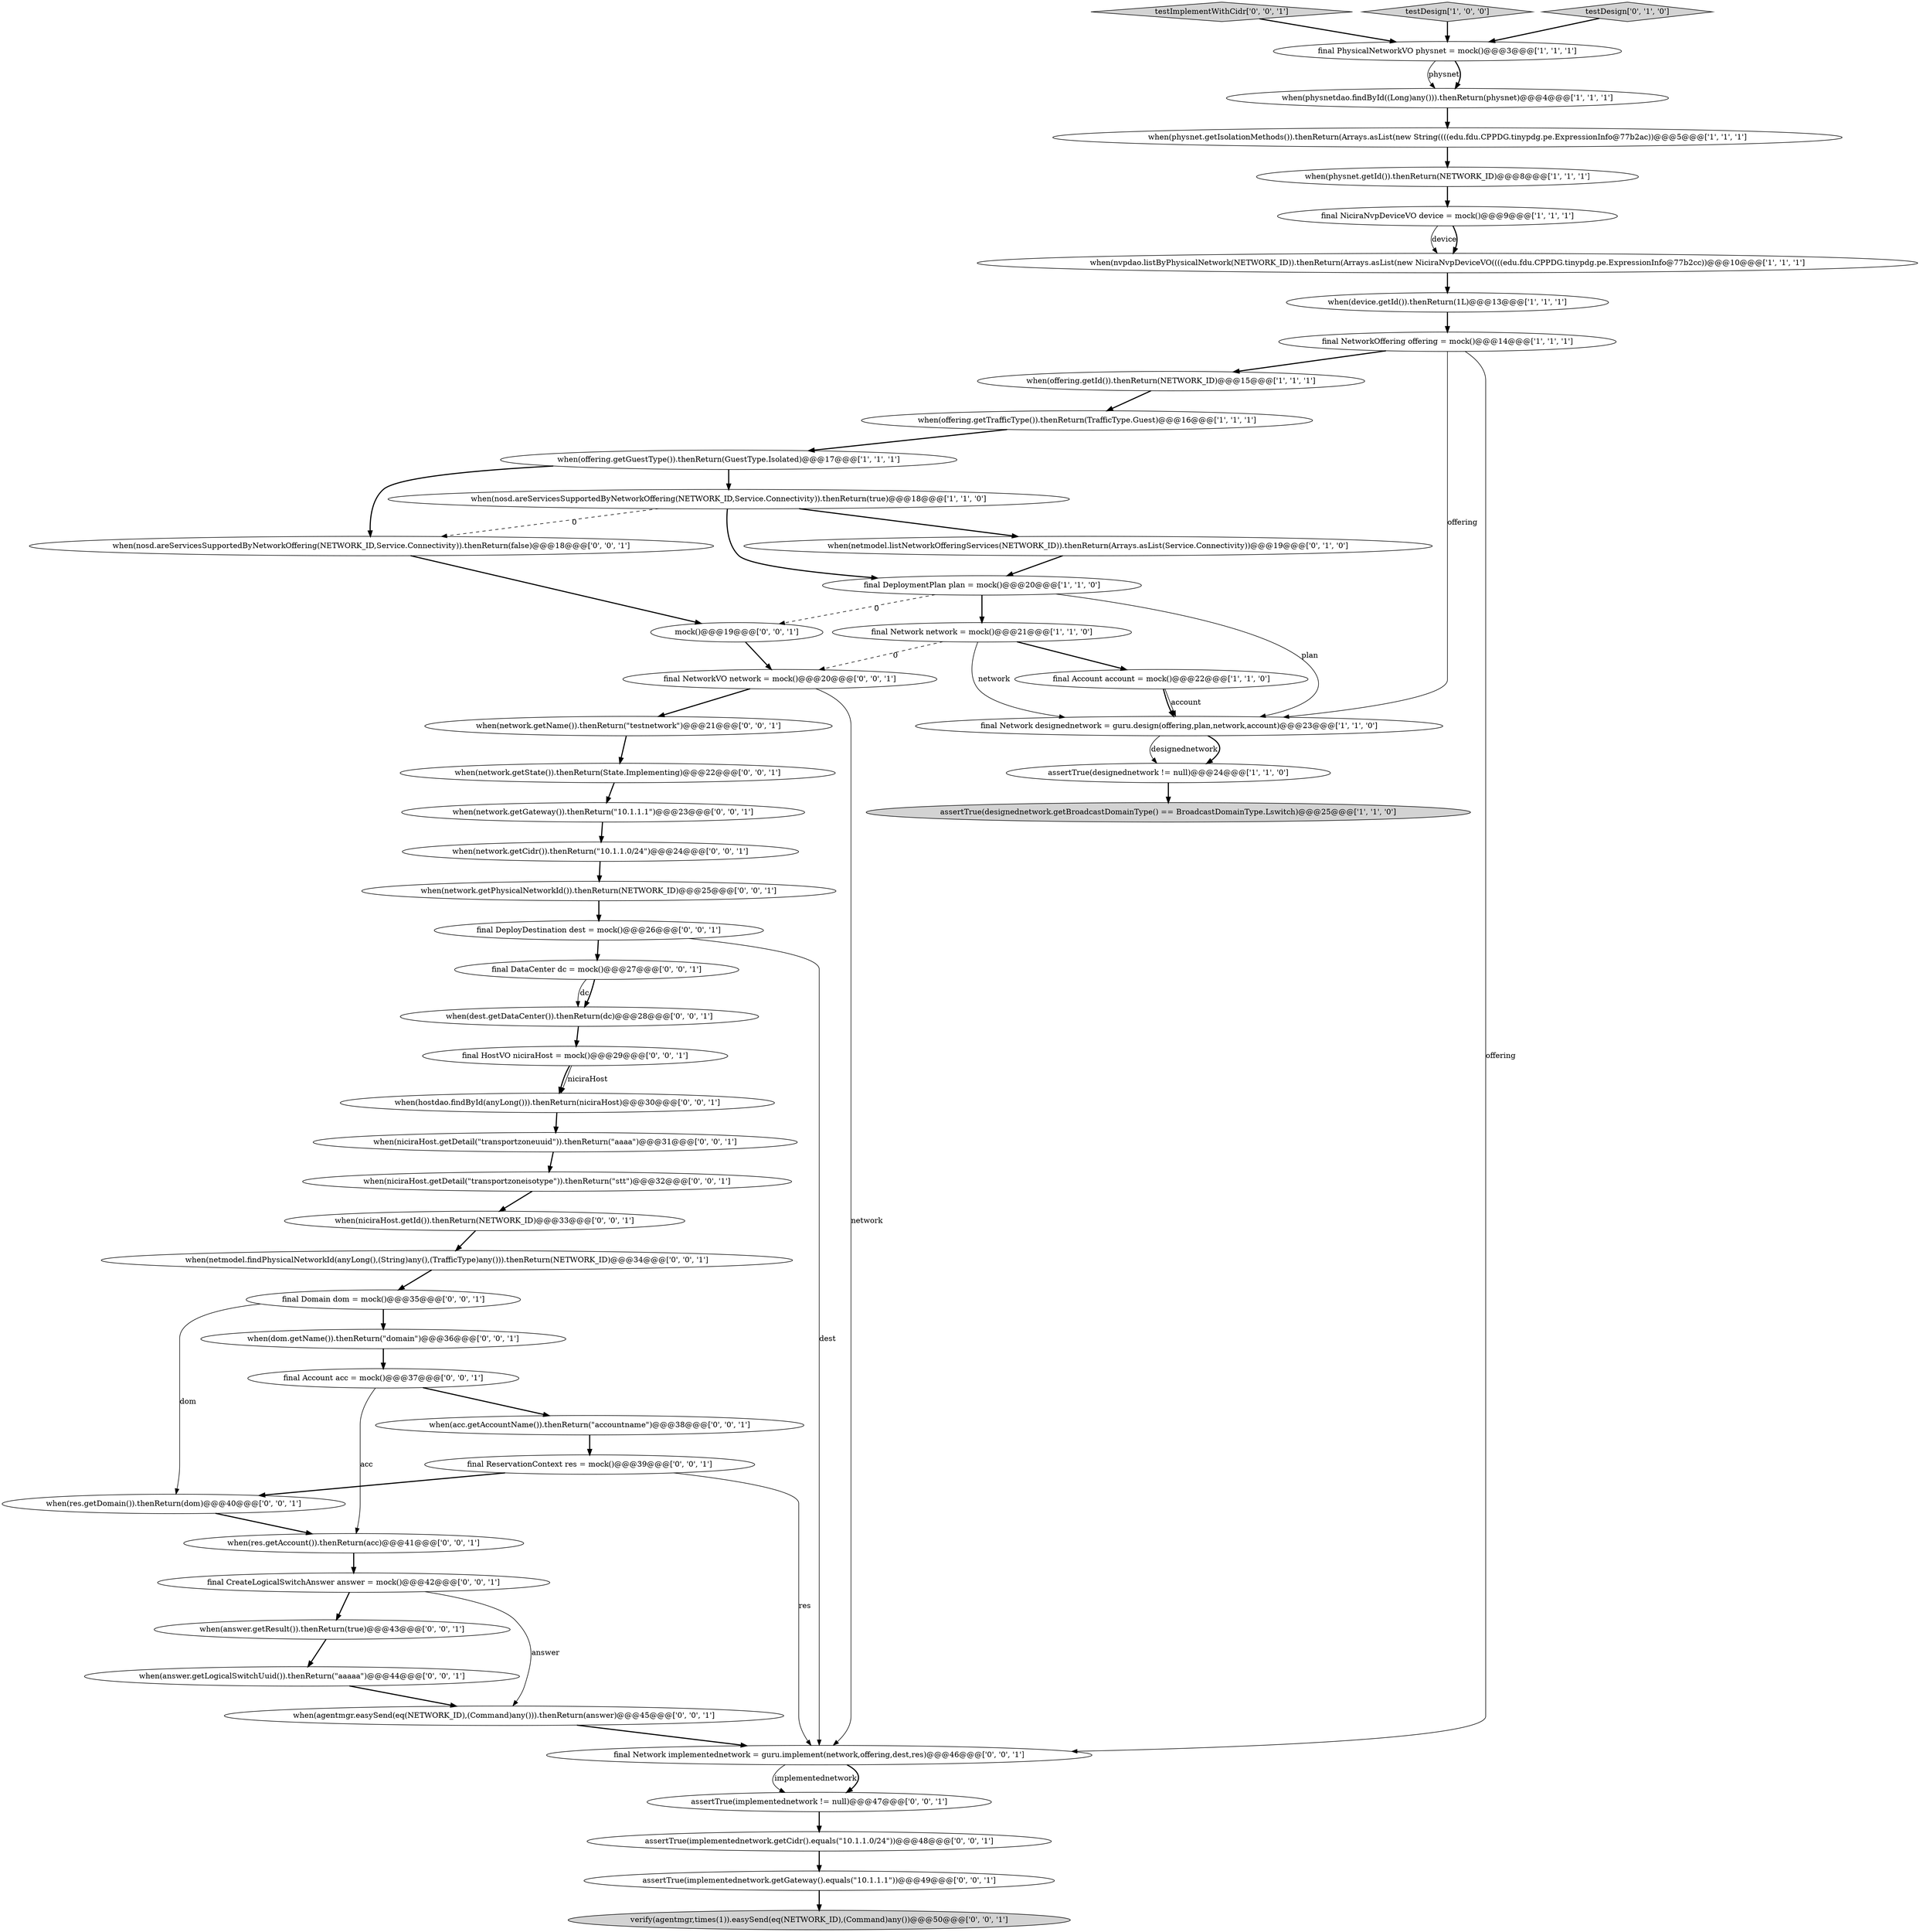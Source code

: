 digraph {
35 [style = filled, label = "assertTrue(implementednetwork.getGateway().equals(\"10.1.1.1\"))@@@49@@@['0', '0', '1']", fillcolor = white, shape = ellipse image = "AAA0AAABBB3BBB"];
52 [style = filled, label = "when(res.getDomain()).thenReturn(dom)@@@40@@@['0', '0', '1']", fillcolor = white, shape = ellipse image = "AAA0AAABBB3BBB"];
54 [style = filled, label = "when(dom.getName()).thenReturn(\"domain\")@@@36@@@['0', '0', '1']", fillcolor = white, shape = ellipse image = "AAA0AAABBB3BBB"];
5 [style = filled, label = "final NiciraNvpDeviceVO device = mock()@@@9@@@['1', '1', '1']", fillcolor = white, shape = ellipse image = "AAA0AAABBB1BBB"];
48 [style = filled, label = "when(res.getAccount()).thenReturn(acc)@@@41@@@['0', '0', '1']", fillcolor = white, shape = ellipse image = "AAA0AAABBB3BBB"];
27 [style = filled, label = "testImplementWithCidr['0', '0', '1']", fillcolor = lightgray, shape = diamond image = "AAA0AAABBB3BBB"];
21 [style = filled, label = "final NetworkVO network = mock()@@@20@@@['0', '0', '1']", fillcolor = white, shape = ellipse image = "AAA0AAABBB3BBB"];
45 [style = filled, label = "when(answer.getLogicalSwitchUuid()).thenReturn(\"aaaaa\")@@@44@@@['0', '0', '1']", fillcolor = white, shape = ellipse image = "AAA0AAABBB3BBB"];
23 [style = filled, label = "final CreateLogicalSwitchAnswer answer = mock()@@@42@@@['0', '0', '1']", fillcolor = white, shape = ellipse image = "AAA0AAABBB3BBB"];
2 [style = filled, label = "final NetworkOffering offering = mock()@@@14@@@['1', '1', '1']", fillcolor = white, shape = ellipse image = "AAA0AAABBB1BBB"];
10 [style = filled, label = "when(nosd.areServicesSupportedByNetworkOffering(NETWORK_ID,Service.Connectivity)).thenReturn(true)@@@18@@@['1', '1', '0']", fillcolor = white, shape = ellipse image = "AAA0AAABBB1BBB"];
22 [style = filled, label = "verify(agentmgr,times(1)).easySend(eq(NETWORK_ID),(Command)any())@@@50@@@['0', '0', '1']", fillcolor = lightgray, shape = ellipse image = "AAA0AAABBB3BBB"];
7 [style = filled, label = "assertTrue(designednetwork != null)@@@24@@@['1', '1', '0']", fillcolor = white, shape = ellipse image = "AAA0AAABBB1BBB"];
13 [style = filled, label = "when(nvpdao.listByPhysicalNetwork(NETWORK_ID)).thenReturn(Arrays.asList(new NiciraNvpDeviceVO((((edu.fdu.CPPDG.tinypdg.pe.ExpressionInfo@77b2cc))@@@10@@@['1', '1', '1']", fillcolor = white, shape = ellipse image = "AAA0AAABBB1BBB"];
42 [style = filled, label = "final Domain dom = mock()@@@35@@@['0', '0', '1']", fillcolor = white, shape = ellipse image = "AAA0AAABBB3BBB"];
12 [style = filled, label = "assertTrue(designednetwork.getBroadcastDomainType() == BroadcastDomainType.Lswitch)@@@25@@@['1', '1', '0']", fillcolor = lightgray, shape = ellipse image = "AAA0AAABBB1BBB"];
11 [style = filled, label = "final Network network = mock()@@@21@@@['1', '1', '0']", fillcolor = white, shape = ellipse image = "AAA0AAABBB1BBB"];
24 [style = filled, label = "when(acc.getAccountName()).thenReturn(\"accountname\")@@@38@@@['0', '0', '1']", fillcolor = white, shape = ellipse image = "AAA0AAABBB3BBB"];
0 [style = filled, label = "when(physnet.getId()).thenReturn(NETWORK_ID)@@@8@@@['1', '1', '1']", fillcolor = white, shape = ellipse image = "AAA0AAABBB1BBB"];
1 [style = filled, label = "when(offering.getId()).thenReturn(NETWORK_ID)@@@15@@@['1', '1', '1']", fillcolor = white, shape = ellipse image = "AAA0AAABBB1BBB"];
3 [style = filled, label = "testDesign['1', '0', '0']", fillcolor = lightgray, shape = diamond image = "AAA0AAABBB1BBB"];
41 [style = filled, label = "when(network.getName()).thenReturn(\"testnetwork\")@@@21@@@['0', '0', '1']", fillcolor = white, shape = ellipse image = "AAA0AAABBB3BBB"];
8 [style = filled, label = "when(offering.getTrafficType()).thenReturn(TrafficType.Guest)@@@16@@@['1', '1', '1']", fillcolor = white, shape = ellipse image = "AAA0AAABBB1BBB"];
9 [style = filled, label = "when(offering.getGuestType()).thenReturn(GuestType.Isolated)@@@17@@@['1', '1', '1']", fillcolor = white, shape = ellipse image = "AAA0AAABBB1BBB"];
34 [style = filled, label = "when(agentmgr.easySend(eq(NETWORK_ID),(Command)any())).thenReturn(answer)@@@45@@@['0', '0', '1']", fillcolor = white, shape = ellipse image = "AAA0AAABBB3BBB"];
51 [style = filled, label = "when(network.getGateway()).thenReturn(\"10.1.1.1\")@@@23@@@['0', '0', '1']", fillcolor = white, shape = ellipse image = "AAA0AAABBB3BBB"];
40 [style = filled, label = "when(answer.getResult()).thenReturn(true)@@@43@@@['0', '0', '1']", fillcolor = white, shape = ellipse image = "AAA0AAABBB3BBB"];
37 [style = filled, label = "final HostVO niciraHost = mock()@@@29@@@['0', '0', '1']", fillcolor = white, shape = ellipse image = "AAA0AAABBB3BBB"];
46 [style = filled, label = "when(network.getPhysicalNetworkId()).thenReturn(NETWORK_ID)@@@25@@@['0', '0', '1']", fillcolor = white, shape = ellipse image = "AAA0AAABBB3BBB"];
44 [style = filled, label = "when(niciraHost.getDetail(\"transportzoneuuid\")).thenReturn(\"aaaa\")@@@31@@@['0', '0', '1']", fillcolor = white, shape = ellipse image = "AAA0AAABBB3BBB"];
53 [style = filled, label = "when(hostdao.findById(anyLong())).thenReturn(niciraHost)@@@30@@@['0', '0', '1']", fillcolor = white, shape = ellipse image = "AAA0AAABBB3BBB"];
17 [style = filled, label = "final PhysicalNetworkVO physnet = mock()@@@3@@@['1', '1', '1']", fillcolor = white, shape = ellipse image = "AAA0AAABBB1BBB"];
26 [style = filled, label = "when(dest.getDataCenter()).thenReturn(dc)@@@28@@@['0', '0', '1']", fillcolor = white, shape = ellipse image = "AAA0AAABBB3BBB"];
4 [style = filled, label = "when(physnetdao.findById((Long)any())).thenReturn(physnet)@@@4@@@['1', '1', '1']", fillcolor = white, shape = ellipse image = "AAA0AAABBB1BBB"];
32 [style = filled, label = "final DeployDestination dest = mock()@@@26@@@['0', '0', '1']", fillcolor = white, shape = ellipse image = "AAA0AAABBB3BBB"];
39 [style = filled, label = "when(niciraHost.getDetail(\"transportzoneisotype\")).thenReturn(\"stt\")@@@32@@@['0', '0', '1']", fillcolor = white, shape = ellipse image = "AAA0AAABBB3BBB"];
16 [style = filled, label = "final Account account = mock()@@@22@@@['1', '1', '0']", fillcolor = white, shape = ellipse image = "AAA0AAABBB1BBB"];
50 [style = filled, label = "when(network.getState()).thenReturn(State.Implementing)@@@22@@@['0', '0', '1']", fillcolor = white, shape = ellipse image = "AAA0AAABBB3BBB"];
36 [style = filled, label = "assertTrue(implementednetwork != null)@@@47@@@['0', '0', '1']", fillcolor = white, shape = ellipse image = "AAA0AAABBB3BBB"];
49 [style = filled, label = "assertTrue(implementednetwork.getCidr().equals(\"10.1.1.0/24\"))@@@48@@@['0', '0', '1']", fillcolor = white, shape = ellipse image = "AAA0AAABBB3BBB"];
15 [style = filled, label = "when(physnet.getIsolationMethods()).thenReturn(Arrays.asList(new String((((edu.fdu.CPPDG.tinypdg.pe.ExpressionInfo@77b2ac))@@@5@@@['1', '1', '1']", fillcolor = white, shape = ellipse image = "AAA0AAABBB1BBB"];
47 [style = filled, label = "when(nosd.areServicesSupportedByNetworkOffering(NETWORK_ID,Service.Connectivity)).thenReturn(false)@@@18@@@['0', '0', '1']", fillcolor = white, shape = ellipse image = "AAA0AAABBB3BBB"];
6 [style = filled, label = "when(device.getId()).thenReturn(1L)@@@13@@@['1', '1', '1']", fillcolor = white, shape = ellipse image = "AAA0AAABBB1BBB"];
14 [style = filled, label = "final DeploymentPlan plan = mock()@@@20@@@['1', '1', '0']", fillcolor = white, shape = ellipse image = "AAA0AAABBB1BBB"];
28 [style = filled, label = "mock()@@@19@@@['0', '0', '1']", fillcolor = white, shape = ellipse image = "AAA0AAABBB3BBB"];
29 [style = filled, label = "final DataCenter dc = mock()@@@27@@@['0', '0', '1']", fillcolor = white, shape = ellipse image = "AAA0AAABBB3BBB"];
30 [style = filled, label = "final Network implementednetwork = guru.implement(network,offering,dest,res)@@@46@@@['0', '0', '1']", fillcolor = white, shape = ellipse image = "AAA0AAABBB3BBB"];
18 [style = filled, label = "final Network designednetwork = guru.design(offering,plan,network,account)@@@23@@@['1', '1', '0']", fillcolor = white, shape = ellipse image = "AAA0AAABBB1BBB"];
31 [style = filled, label = "when(network.getCidr()).thenReturn(\"10.1.1.0/24\")@@@24@@@['0', '0', '1']", fillcolor = white, shape = ellipse image = "AAA0AAABBB3BBB"];
33 [style = filled, label = "when(niciraHost.getId()).thenReturn(NETWORK_ID)@@@33@@@['0', '0', '1']", fillcolor = white, shape = ellipse image = "AAA0AAABBB3BBB"];
25 [style = filled, label = "final ReservationContext res = mock()@@@39@@@['0', '0', '1']", fillcolor = white, shape = ellipse image = "AAA0AAABBB3BBB"];
38 [style = filled, label = "when(netmodel.findPhysicalNetworkId(anyLong(),(String)any(),(TrafficType)any())).thenReturn(NETWORK_ID)@@@34@@@['0', '0', '1']", fillcolor = white, shape = ellipse image = "AAA0AAABBB3BBB"];
43 [style = filled, label = "final Account acc = mock()@@@37@@@['0', '0', '1']", fillcolor = white, shape = ellipse image = "AAA0AAABBB3BBB"];
19 [style = filled, label = "testDesign['0', '1', '0']", fillcolor = lightgray, shape = diamond image = "AAA0AAABBB2BBB"];
20 [style = filled, label = "when(netmodel.listNetworkOfferingServices(NETWORK_ID)).thenReturn(Arrays.asList(Service.Connectivity))@@@19@@@['0', '1', '0']", fillcolor = white, shape = ellipse image = "AAA1AAABBB2BBB"];
29->26 [style = solid, label="dc"];
25->30 [style = solid, label="res"];
28->21 [style = bold, label=""];
10->20 [style = bold, label=""];
2->18 [style = solid, label="offering"];
39->33 [style = bold, label=""];
14->18 [style = solid, label="plan"];
8->9 [style = bold, label=""];
5->13 [style = solid, label="device"];
37->53 [style = bold, label=""];
10->47 [style = dashed, label="0"];
42->54 [style = bold, label=""];
37->53 [style = solid, label="niciraHost"];
16->18 [style = bold, label=""];
46->32 [style = bold, label=""];
40->45 [style = bold, label=""];
32->30 [style = solid, label="dest"];
13->6 [style = bold, label=""];
1->8 [style = bold, label=""];
16->18 [style = solid, label="account"];
41->50 [style = bold, label=""];
43->48 [style = solid, label="acc"];
21->30 [style = solid, label="network"];
30->36 [style = solid, label="implementednetwork"];
11->16 [style = bold, label=""];
50->51 [style = bold, label=""];
23->34 [style = solid, label="answer"];
14->11 [style = bold, label=""];
17->4 [style = solid, label="physnet"];
53->44 [style = bold, label=""];
36->49 [style = bold, label=""];
45->34 [style = bold, label=""];
49->35 [style = bold, label=""];
11->21 [style = dashed, label="0"];
2->30 [style = solid, label="offering"];
5->13 [style = bold, label=""];
6->2 [style = bold, label=""];
17->4 [style = bold, label=""];
42->52 [style = solid, label="dom"];
3->17 [style = bold, label=""];
15->0 [style = bold, label=""];
7->12 [style = bold, label=""];
47->28 [style = bold, label=""];
31->46 [style = bold, label=""];
18->7 [style = solid, label="designednetwork"];
25->52 [style = bold, label=""];
27->17 [style = bold, label=""];
19->17 [style = bold, label=""];
2->1 [style = bold, label=""];
38->42 [style = bold, label=""];
52->48 [style = bold, label=""];
9->47 [style = bold, label=""];
33->38 [style = bold, label=""];
48->23 [style = bold, label=""];
54->43 [style = bold, label=""];
51->31 [style = bold, label=""];
23->40 [style = bold, label=""];
14->28 [style = dashed, label="0"];
24->25 [style = bold, label=""];
11->18 [style = solid, label="network"];
0->5 [style = bold, label=""];
4->15 [style = bold, label=""];
32->29 [style = bold, label=""];
20->14 [style = bold, label=""];
26->37 [style = bold, label=""];
34->30 [style = bold, label=""];
35->22 [style = bold, label=""];
44->39 [style = bold, label=""];
30->36 [style = bold, label=""];
10->14 [style = bold, label=""];
43->24 [style = bold, label=""];
21->41 [style = bold, label=""];
9->10 [style = bold, label=""];
29->26 [style = bold, label=""];
18->7 [style = bold, label=""];
}
